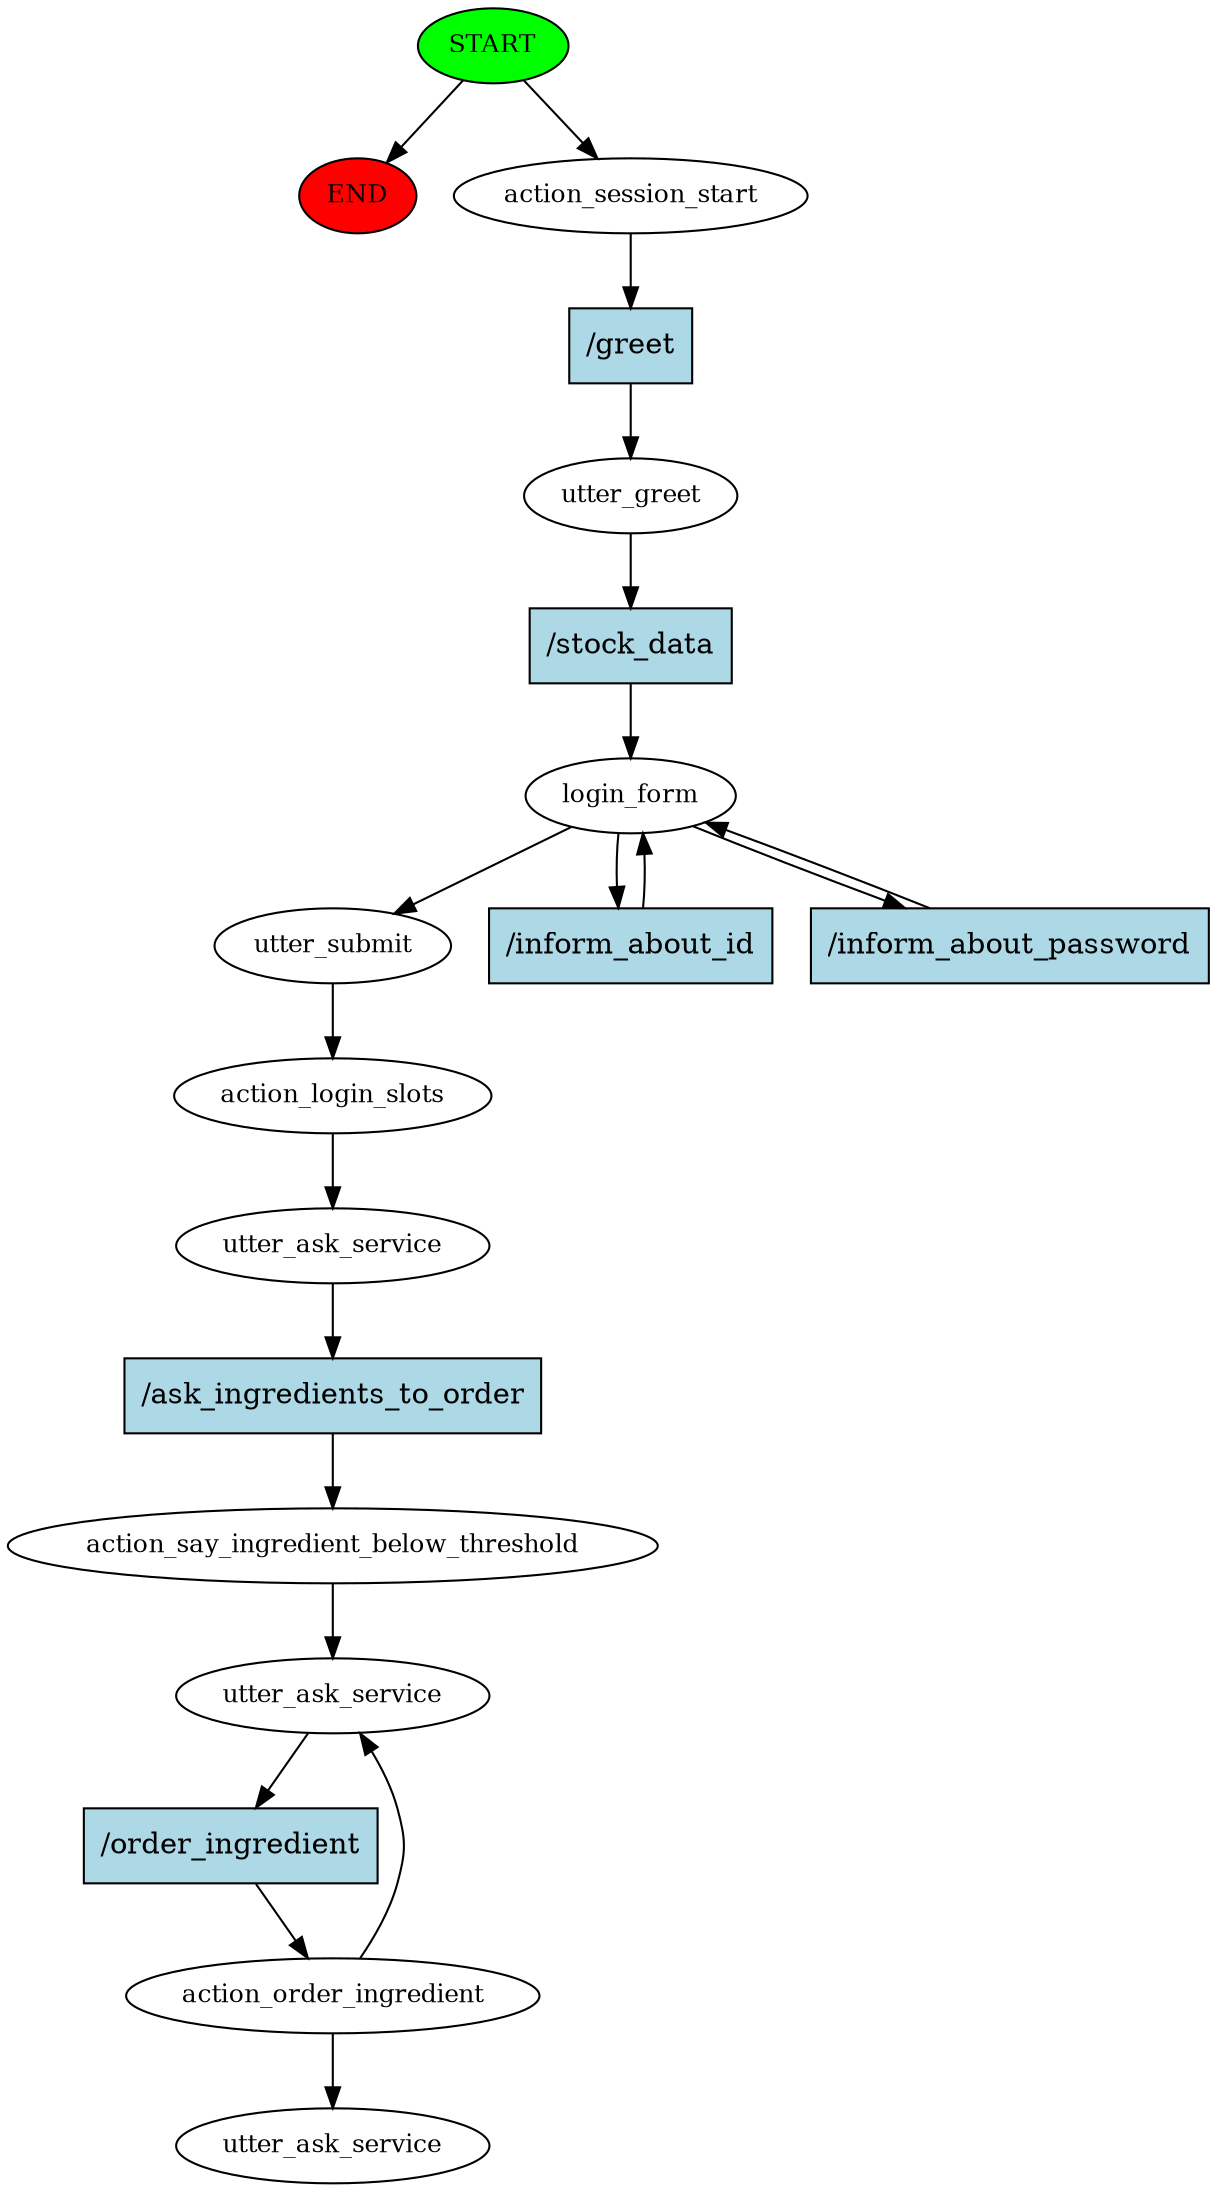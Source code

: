 digraph  {
0 [class="start active", fillcolor=green, fontsize=12, label=START, style=filled];
"-1" [class=end, fillcolor=red, fontsize=12, label=END, style=filled];
1 [class=active, fontsize=12, label=action_session_start];
2 [class=active, fontsize=12, label=utter_greet];
3 [class=active, fontsize=12, label=login_form];
6 [class=active, fontsize=12, label=utter_submit];
7 [class=active, fontsize=12, label=action_login_slots];
8 [class=active, fontsize=12, label=utter_ask_service];
9 [class=active, fontsize=12, label=action_say_ingredient_below_threshold];
10 [class=active, fontsize=12, label=utter_ask_service];
11 [class=active, fontsize=12, label=action_order_ingredient];
14 [class="dashed active", fontsize=12, label=utter_ask_service];
15 [class="intent active", fillcolor=lightblue, label="/greet", shape=rect, style=filled];
16 [class="intent active", fillcolor=lightblue, label="/stock_data", shape=rect, style=filled];
17 [class="intent active", fillcolor=lightblue, label="/inform_about_id", shape=rect, style=filled];
18 [class="intent active", fillcolor=lightblue, label="/inform_about_password", shape=rect, style=filled];
19 [class="intent active", fillcolor=lightblue, label="/ask_ingredients_to_order", shape=rect, style=filled];
20 [class="intent active", fillcolor=lightblue, label="/order_ingredient", shape=rect, style=filled];
0 -> "-1"  [class="", key=NONE, label=""];
0 -> 1  [class=active, key=NONE, label=""];
1 -> 15  [class=active, key=0];
2 -> 16  [class=active, key=0];
3 -> 6  [class=active, key=NONE, label=""];
3 -> 17  [class=active, key=0];
3 -> 18  [class=active, key=0];
6 -> 7  [class=active, key=NONE, label=""];
7 -> 8  [class=active, key=NONE, label=""];
8 -> 19  [class=active, key=0];
9 -> 10  [class=active, key=NONE, label=""];
10 -> 20  [class=active, key=0];
11 -> 10  [class=active, key=NONE, label=""];
11 -> 14  [class=active, key=NONE, label=""];
15 -> 2  [class=active, key=0];
16 -> 3  [class=active, key=0];
17 -> 3  [class=active, key=0];
18 -> 3  [class=active, key=0];
19 -> 9  [class=active, key=0];
20 -> 11  [class=active, key=0];
}
